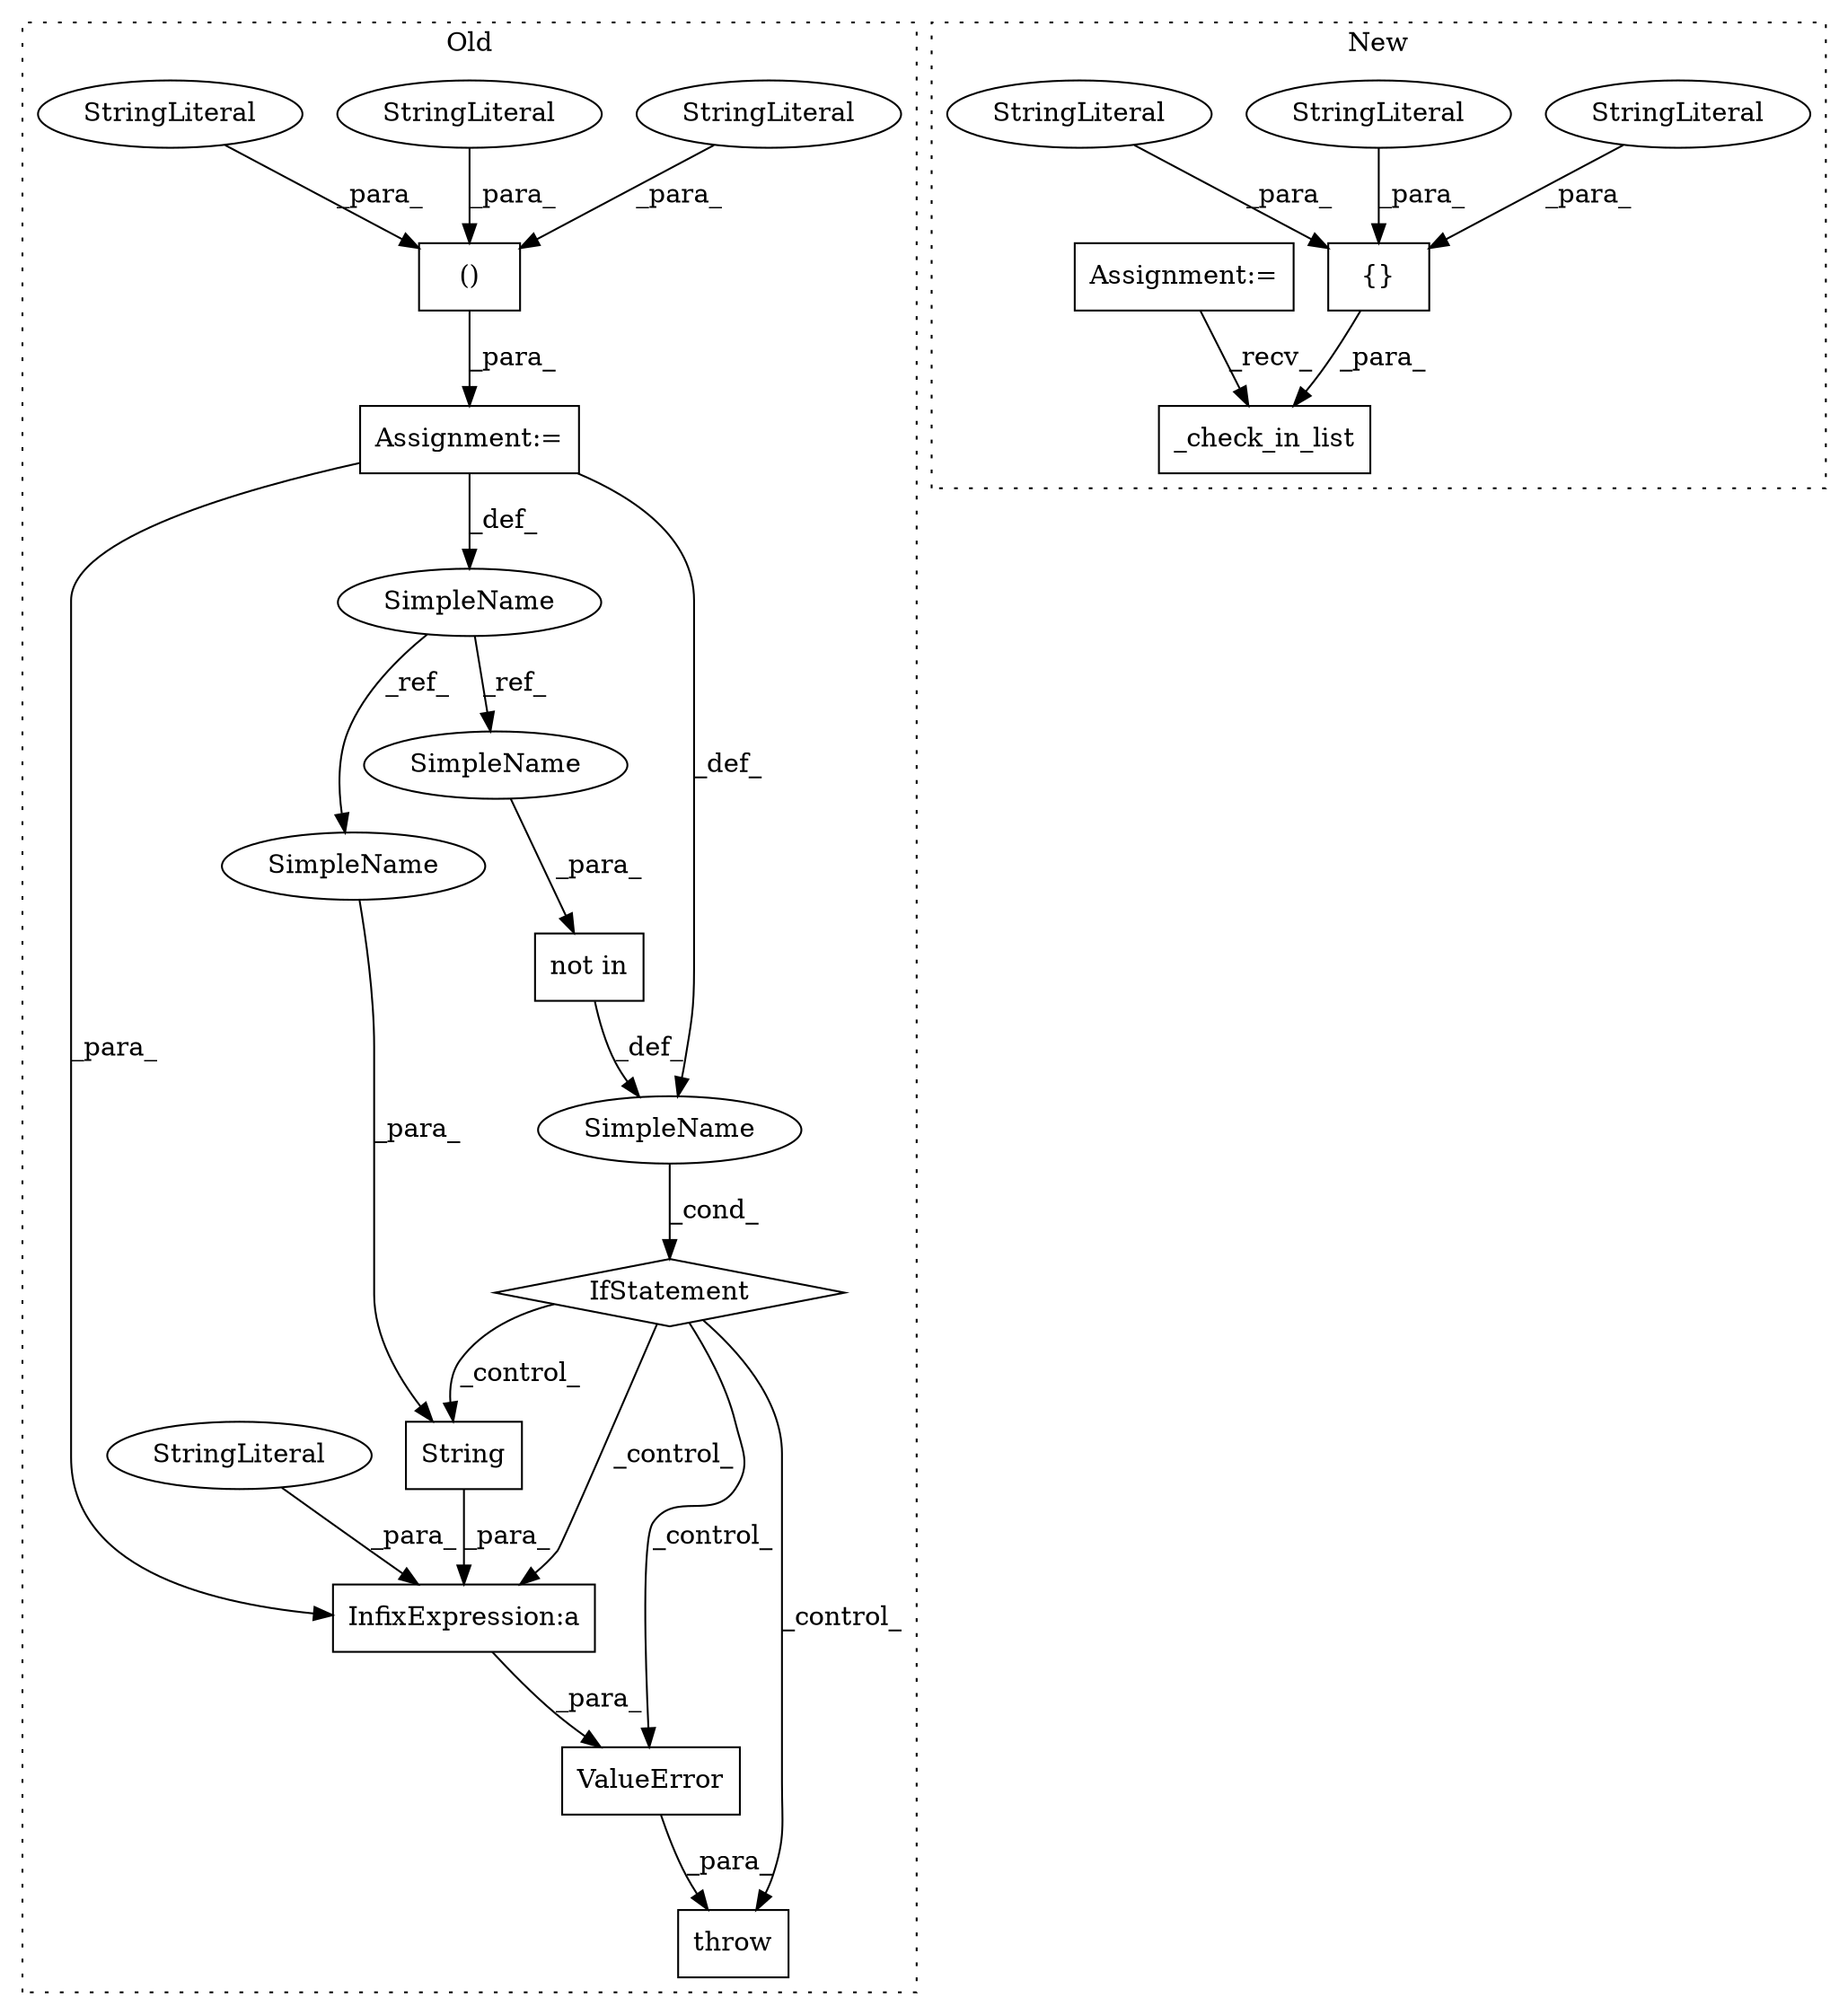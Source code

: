 digraph G {
subgraph cluster0 {
1 [label="String" a="32" s="24774,24786" l="7,1" shape="box"];
3 [label="InfixExpression:a" a="27" s="24771" l="3" shape="box"];
4 [label="StringLiteral" a="45" s="24731" l="40" shape="ellipse"];
5 [label="throw" a="53" s="24714" l="6" shape="box"];
6 [label="ValueError" a="32" s="24720,24787" l="11,1" shape="box"];
11 [label="()" a="106" s="24624" l="47" shape="box"];
12 [label="not in" a="108" s="24686" l="18" shape="box"];
13 [label="IfStatement" a="25" s="24678,24704" l="8,2" shape="diamond"];
14 [label="SimpleName" a="42" s="24613" l="5" shape="ellipse"];
15 [label="SimpleName" a="42" s="" l="" shape="ellipse"];
16 [label="StringLiteral" a="45" s="24645" l="7" shape="ellipse"];
17 [label="StringLiteral" a="45" s="24624" l="8" shape="ellipse"];
18 [label="StringLiteral" a="45" s="24665" l="6" shape="ellipse"];
20 [label="Assignment:=" a="7" s="24618" l="6" shape="box"];
21 [label="SimpleName" a="42" s="24781" l="5" shape="ellipse"];
22 [label="SimpleName" a="42" s="24699" l="5" shape="ellipse"];
label = "Old";
style="dotted";
}
subgraph cluster1 {
2 [label="_check_in_list" a="32" s="24595,24653" l="15,1" shape="box"];
7 [label="{}" a="4" s="24622,24646" l="1,1" shape="box"];
8 [label="StringLiteral" a="45" s="24632" l="7" shape="ellipse"];
9 [label="StringLiteral" a="45" s="24640" l="6" shape="ellipse"];
10 [label="StringLiteral" a="45" s="24623" l="8" shape="ellipse"];
19 [label="Assignment:=" a="7" s="24578" l="5" shape="box"];
label = "New";
style="dotted";
}
1 -> 3 [label="_para_"];
3 -> 6 [label="_para_"];
4 -> 3 [label="_para_"];
6 -> 5 [label="_para_"];
7 -> 2 [label="_para_"];
8 -> 7 [label="_para_"];
9 -> 7 [label="_para_"];
10 -> 7 [label="_para_"];
11 -> 20 [label="_para_"];
12 -> 15 [label="_def_"];
13 -> 6 [label="_control_"];
13 -> 5 [label="_control_"];
13 -> 1 [label="_control_"];
13 -> 3 [label="_control_"];
14 -> 22 [label="_ref_"];
14 -> 21 [label="_ref_"];
15 -> 13 [label="_cond_"];
16 -> 11 [label="_para_"];
17 -> 11 [label="_para_"];
18 -> 11 [label="_para_"];
19 -> 2 [label="_recv_"];
20 -> 15 [label="_def_"];
20 -> 3 [label="_para_"];
20 -> 14 [label="_def_"];
21 -> 1 [label="_para_"];
22 -> 12 [label="_para_"];
}